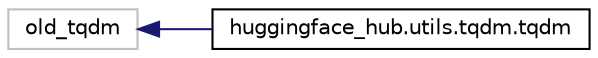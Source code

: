 digraph "Graphical Class Hierarchy"
{
 // LATEX_PDF_SIZE
  edge [fontname="Helvetica",fontsize="10",labelfontname="Helvetica",labelfontsize="10"];
  node [fontname="Helvetica",fontsize="10",shape=record];
  rankdir="LR";
  Node10088 [label="old_tqdm",height=0.2,width=0.4,color="grey75", fillcolor="white", style="filled",tooltip=" "];
  Node10088 -> Node0 [dir="back",color="midnightblue",fontsize="10",style="solid",fontname="Helvetica"];
  Node0 [label="huggingface_hub.utils.tqdm.tqdm",height=0.2,width=0.4,color="black", fillcolor="white", style="filled",URL="$classhuggingface__hub_1_1utils_1_1tqdm_1_1tqdm.html",tooltip=" "];
}
